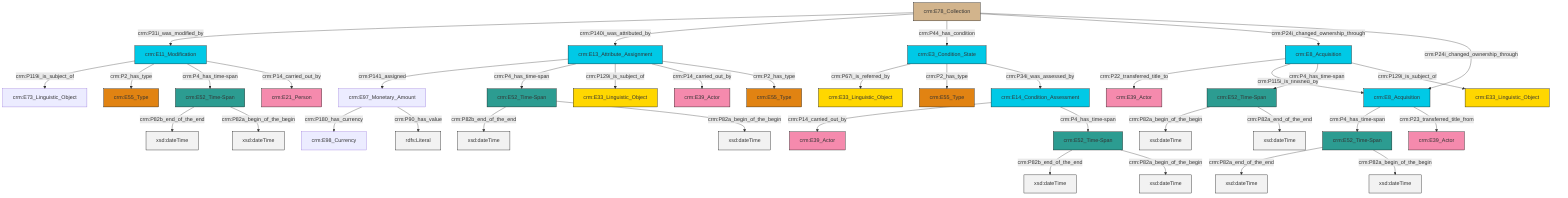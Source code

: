 graph TD
classDef Literal fill:#f2f2f2,stroke:#000000;
classDef CRM_Entity fill:#FFFFFF,stroke:#000000;
classDef Temporal_Entity fill:#00C9E6, stroke:#000000;
classDef Type fill:#E18312, stroke:#000000;
classDef Time-Span fill:#2C9C91, stroke:#000000;
classDef Appellation fill:#FFEB7F, stroke:#000000;
classDef Place fill:#008836, stroke:#000000;
classDef Persistent_Item fill:#B266B2, stroke:#000000;
classDef Conceptual_Object fill:#FFD700, stroke:#000000;
classDef Physical_Thing fill:#D2B48C, stroke:#000000;
classDef Actor fill:#f58aad, stroke:#000000;
classDef PC_Classes fill:#4ce600, stroke:#000000;
classDef Multi fill:#cccccc,stroke:#000000;

2["crm:E8_Acquisition"]:::Temporal_Entity -->|crm:P4_has_time-span| 3["crm:E52_Time-Span"]:::Time-Span
4["crm:E78_Collection"]:::Physical_Thing -->|crm:P31i_was_modified_by| 5["crm:E11_Modification"]:::Temporal_Entity
4["crm:E78_Collection"]:::Physical_Thing -->|crm:P140i_was_attributed_by| 0["crm:E13_Attribute_Assignment"]:::Temporal_Entity
0["crm:E13_Attribute_Assignment"]:::Temporal_Entity -->|crm:P141_assigned| 11["crm:E97_Monetary_Amount"]:::Default
5["crm:E11_Modification"]:::Temporal_Entity -->|crm:P119i_is_subject_of| 6["crm:E73_Linguistic_Object"]:::Default
12["crm:E3_Condition_State"]:::Temporal_Entity -->|crm:P67i_is_referred_by| 13["crm:E33_Linguistic_Object"]:::Conceptual_Object
16["crm:E8_Acquisition"]:::Temporal_Entity -->|crm:P22_transferred_title_to| 17["crm:E39_Actor"]:::Actor
14["crm:E14_Condition_Assessment"]:::Temporal_Entity -->|crm:P14_carried_out_by| 22["crm:E39_Actor"]:::Actor
5["crm:E11_Modification"]:::Temporal_Entity -->|crm:P2_has_type| 26["crm:E55_Type"]:::Type
16["crm:E8_Acquisition"]:::Temporal_Entity -->|crm:P115i_is_finished_by| 2["crm:E8_Acquisition"]:::Temporal_Entity
30["crm:E52_Time-Span"]:::Time-Span -->|crm:P82b_end_of_the_end| 31[xsd:dateTime]:::Literal
12["crm:E3_Condition_State"]:::Temporal_Entity -->|crm:P2_has_type| 34["crm:E55_Type"]:::Type
35["crm:E52_Time-Span"]:::Time-Span -->|crm:P82b_end_of_the_end| 36[xsd:dateTime]:::Literal
0["crm:E13_Attribute_Assignment"]:::Temporal_Entity -->|crm:P4_has_time-span| 30["crm:E52_Time-Span"]:::Time-Span
27["crm:E52_Time-Span"]:::Time-Span -->|crm:P82a_begin_of_the_begin| 38[xsd:dateTime]:::Literal
3["crm:E52_Time-Span"]:::Time-Span -->|crm:P82a_end_of_the_end| 39[xsd:dateTime]:::Literal
11["crm:E97_Monetary_Amount"]:::Default -->|crm:P180_has_currency| 32["crm:E98_Currency"]:::Default
0["crm:E13_Attribute_Assignment"]:::Temporal_Entity -->|crm:P129i_is_subject_of| 8["crm:E33_Linguistic_Object"]:::Conceptual_Object
27["crm:E52_Time-Span"]:::Time-Span -->|crm:P82a_end_of_the_end| 42[xsd:dateTime]:::Literal
3["crm:E52_Time-Span"]:::Time-Span -->|crm:P82a_begin_of_the_begin| 43[xsd:dateTime]:::Literal
44["crm:E52_Time-Span"]:::Time-Span -->|crm:P82b_end_of_the_end| 45[xsd:dateTime]:::Literal
5["crm:E11_Modification"]:::Temporal_Entity -->|crm:P4_has_time-span| 44["crm:E52_Time-Span"]:::Time-Span
2["crm:E8_Acquisition"]:::Temporal_Entity -->|crm:P23_transferred_title_from| 48["crm:E39_Actor"]:::Actor
30["crm:E52_Time-Span"]:::Time-Span -->|crm:P82a_begin_of_the_begin| 50[xsd:dateTime]:::Literal
16["crm:E8_Acquisition"]:::Temporal_Entity -->|crm:P4_has_time-span| 27["crm:E52_Time-Span"]:::Time-Span
0["crm:E13_Attribute_Assignment"]:::Temporal_Entity -->|crm:P14_carried_out_by| 46["crm:E39_Actor"]:::Actor
5["crm:E11_Modification"]:::Temporal_Entity -->|crm:P14_carried_out_by| 52["crm:E21_Person"]:::Actor
0["crm:E13_Attribute_Assignment"]:::Temporal_Entity -->|crm:P2_has_type| 20["crm:E55_Type"]:::Type
14["crm:E14_Condition_Assessment"]:::Temporal_Entity -->|crm:P4_has_time-span| 35["crm:E52_Time-Span"]:::Time-Span
4["crm:E78_Collection"]:::Physical_Thing -->|crm:P44_has_condition| 12["crm:E3_Condition_State"]:::Temporal_Entity
35["crm:E52_Time-Span"]:::Time-Span -->|crm:P82a_begin_of_the_begin| 57[xsd:dateTime]:::Literal
4["crm:E78_Collection"]:::Physical_Thing -->|crm:P24i_changed_ownership_through| 16["crm:E8_Acquisition"]:::Temporal_Entity
11["crm:E97_Monetary_Amount"]:::Default -->|crm:P90_has_value| 59[rdfs:Literal]:::Literal
44["crm:E52_Time-Span"]:::Time-Span -->|crm:P82a_begin_of_the_begin| 60[xsd:dateTime]:::Literal
16["crm:E8_Acquisition"]:::Temporal_Entity -->|crm:P129i_is_subject_of| 53["crm:E33_Linguistic_Object"]:::Conceptual_Object
12["crm:E3_Condition_State"]:::Temporal_Entity -->|crm:P34i_was_assessed_by| 14["crm:E14_Condition_Assessment"]:::Temporal_Entity
4["crm:E78_Collection"]:::Physical_Thing -->|crm:P24i_changed_ownership_through| 2["crm:E8_Acquisition"]:::Temporal_Entity